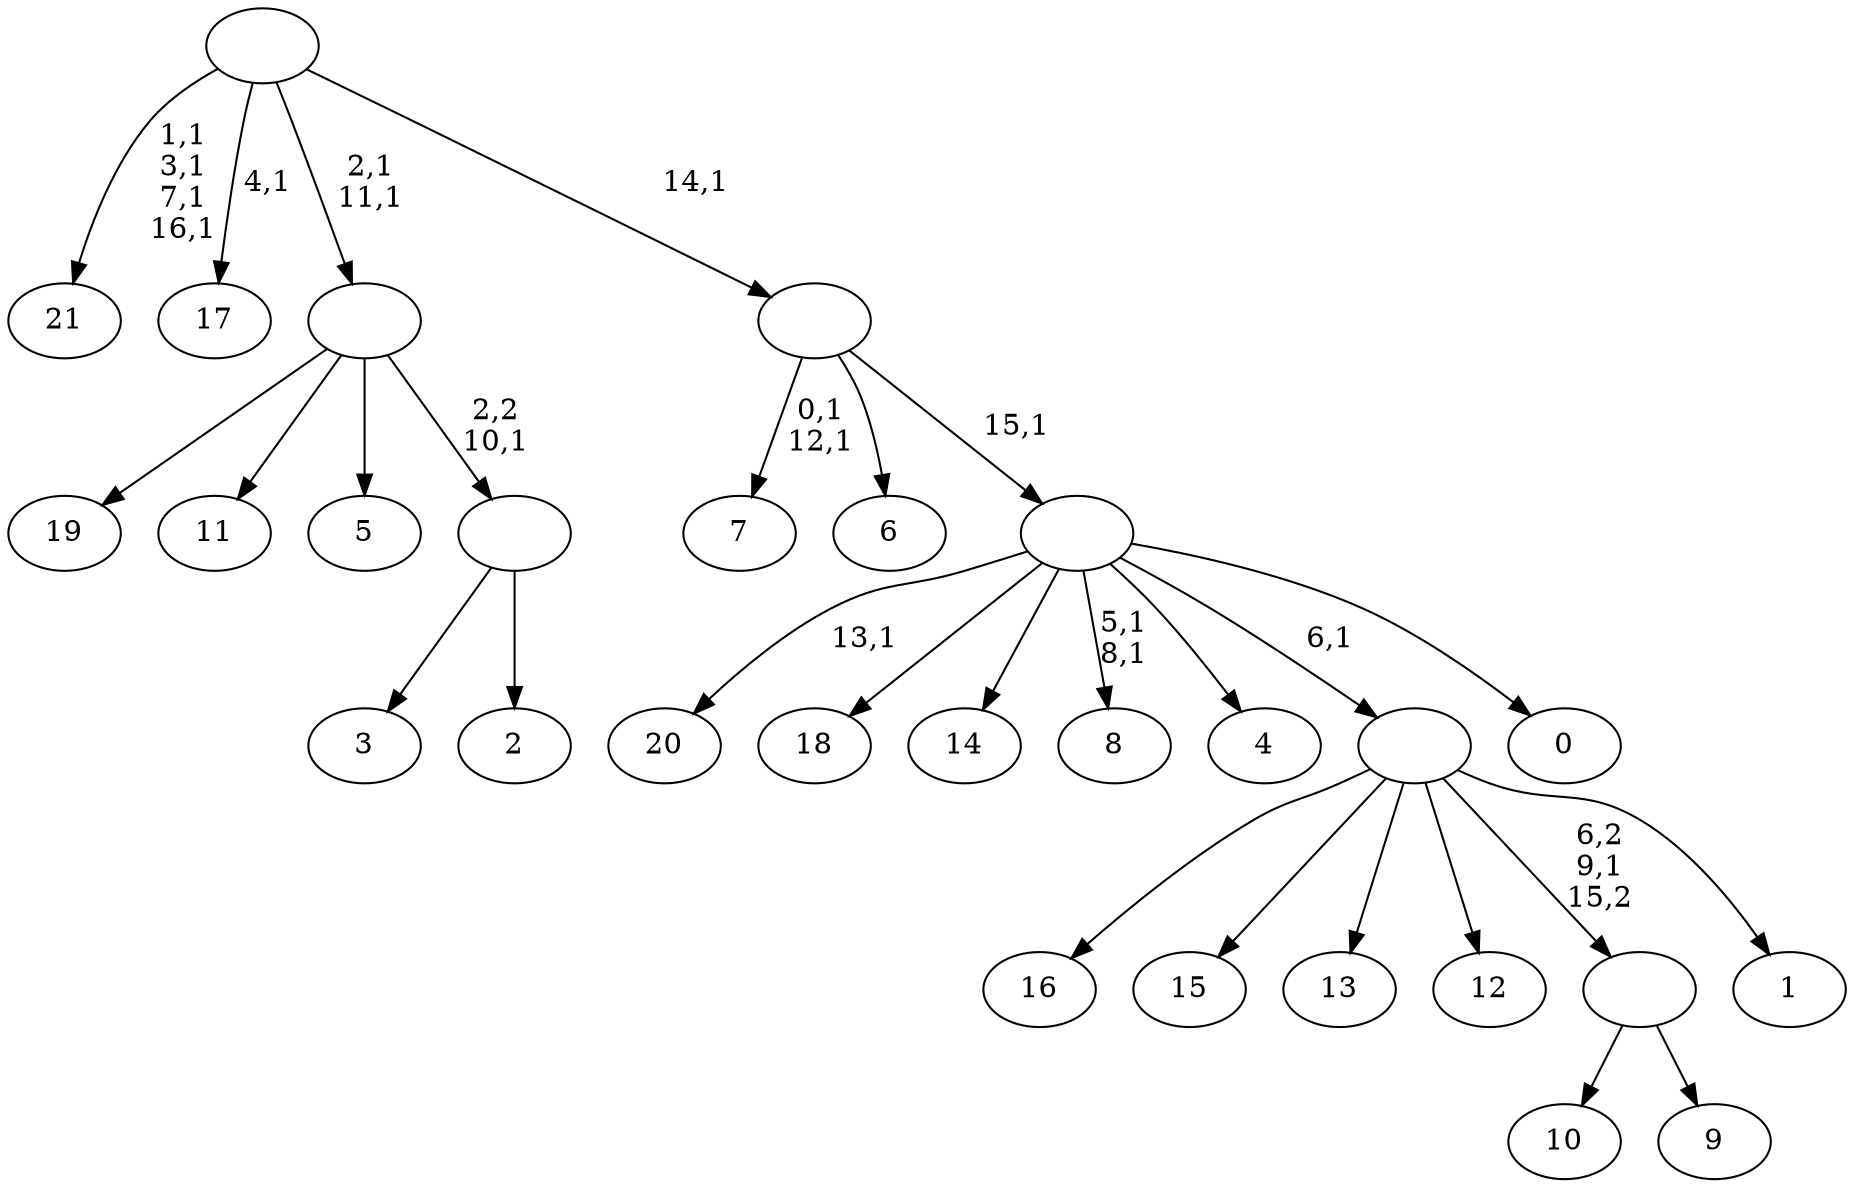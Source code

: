 digraph T {
	39 [label="21"]
	34 [label="20"]
	32 [label="19"]
	31 [label="18"]
	30 [label="17"]
	28 [label="16"]
	27 [label="15"]
	26 [label="14"]
	25 [label="13"]
	24 [label="12"]
	23 [label="11"]
	22 [label="10"]
	21 [label="9"]
	20 [label=""]
	19 [label="8"]
	16 [label="7"]
	13 [label="6"]
	12 [label="5"]
	11 [label="4"]
	10 [label="3"]
	9 [label="2"]
	8 [label=""]
	7 [label=""]
	5 [label="1"]
	4 [label=""]
	3 [label="0"]
	2 [label=""]
	1 [label=""]
	0 [label=""]
	20 -> 22 [label=""]
	20 -> 21 [label=""]
	8 -> 10 [label=""]
	8 -> 9 [label=""]
	7 -> 32 [label=""]
	7 -> 23 [label=""]
	7 -> 12 [label=""]
	7 -> 8 [label="2,2\n10,1"]
	4 -> 28 [label=""]
	4 -> 27 [label=""]
	4 -> 25 [label=""]
	4 -> 24 [label=""]
	4 -> 20 [label="6,2\n9,1\n15,2"]
	4 -> 5 [label=""]
	2 -> 19 [label="5,1\n8,1"]
	2 -> 34 [label="13,1"]
	2 -> 31 [label=""]
	2 -> 26 [label=""]
	2 -> 11 [label=""]
	2 -> 4 [label="6,1"]
	2 -> 3 [label=""]
	1 -> 16 [label="0,1\n12,1"]
	1 -> 13 [label=""]
	1 -> 2 [label="15,1"]
	0 -> 7 [label="2,1\n11,1"]
	0 -> 30 [label="4,1"]
	0 -> 39 [label="1,1\n3,1\n7,1\n16,1"]
	0 -> 1 [label="14,1"]
}
